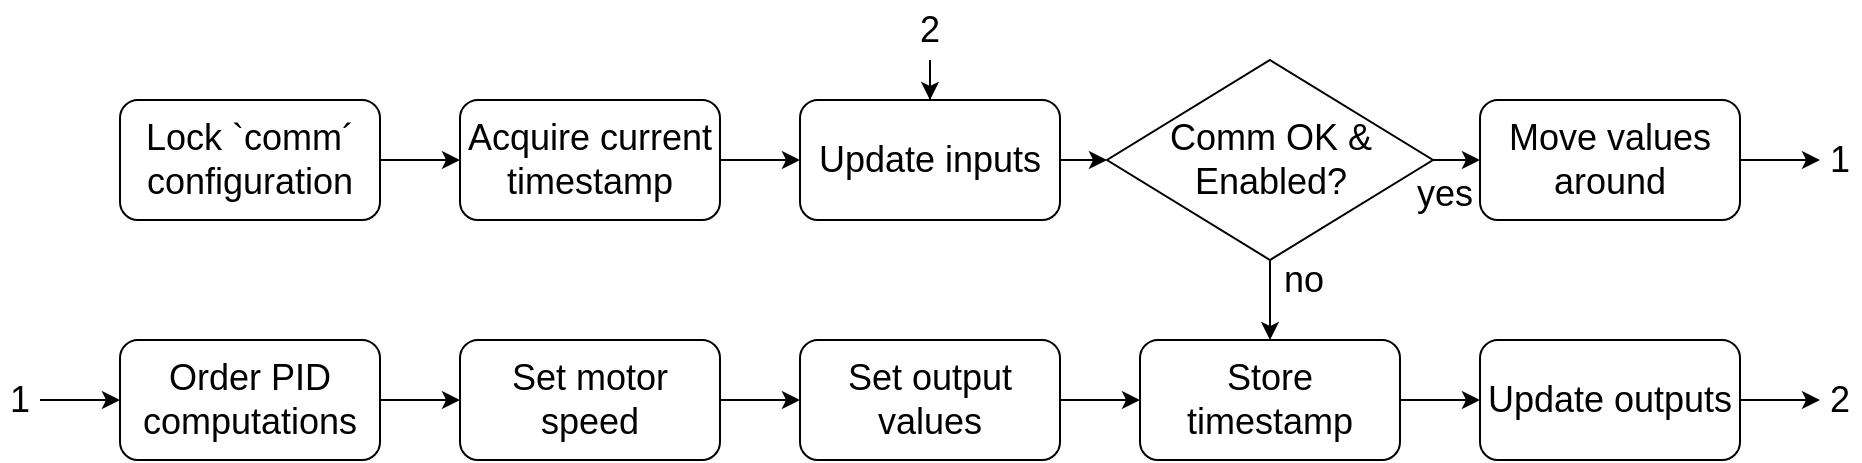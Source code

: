 <mxfile version="15.5.9" type="device"><diagram id="vusQvkC3dF-f3O6aiXGd" name="Page-1"><mxGraphModel dx="1673" dy="918" grid="1" gridSize="10" guides="1" tooltips="1" connect="1" arrows="1" fold="1" page="1" pageScale="1" pageWidth="827" pageHeight="1169" math="0" shadow="0"><root><mxCell id="0"/><mxCell id="1" parent="0"/><mxCell id="j9oD87Y6tmXK34ySgVsv-6" style="edgeStyle=orthogonalEdgeStyle;rounded=0;orthogonalLoop=1;jettySize=auto;html=1;fontSize=18;" parent="1" source="j9oD87Y6tmXK34ySgVsv-1" target="j9oD87Y6tmXK34ySgVsv-2" edge="1"><mxGeometry relative="1" as="geometry"/></mxCell><mxCell id="j9oD87Y6tmXK34ySgVsv-1" value="Lock `comm´ configuration" style="rounded=1;whiteSpace=wrap;html=1;fontSize=18;" parent="1" vertex="1"><mxGeometry x="80" y="70" width="130" height="60" as="geometry"/></mxCell><mxCell id="j9oD87Y6tmXK34ySgVsv-7" style="edgeStyle=orthogonalEdgeStyle;rounded=0;orthogonalLoop=1;jettySize=auto;html=1;fontSize=18;" parent="1" source="j9oD87Y6tmXK34ySgVsv-2" target="j9oD87Y6tmXK34ySgVsv-3" edge="1"><mxGeometry relative="1" as="geometry"/></mxCell><mxCell id="j9oD87Y6tmXK34ySgVsv-2" value="Acquire current timestamp" style="rounded=1;whiteSpace=wrap;html=1;fontSize=18;" parent="1" vertex="1"><mxGeometry x="250" y="70" width="130" height="60" as="geometry"/></mxCell><mxCell id="j9oD87Y6tmXK34ySgVsv-8" style="edgeStyle=orthogonalEdgeStyle;rounded=0;orthogonalLoop=1;jettySize=auto;html=1;fontSize=18;entryX=0;entryY=0.5;entryDx=0;entryDy=0;" parent="1" source="j9oD87Y6tmXK34ySgVsv-3" target="4Pku6dcBHGOdgCHekJhX-1" edge="1"><mxGeometry relative="1" as="geometry"><mxPoint x="590" y="100" as="targetPoint"/></mxGeometry></mxCell><mxCell id="j9oD87Y6tmXK34ySgVsv-3" value="Update inputs" style="rounded=1;whiteSpace=wrap;html=1;fontSize=18;" parent="1" vertex="1"><mxGeometry x="420" y="70" width="130" height="60" as="geometry"/></mxCell><mxCell id="j9oD87Y6tmXK34ySgVsv-9" value="&lt;div&gt;yes&lt;/div&gt;" style="edgeStyle=orthogonalEdgeStyle;rounded=0;orthogonalLoop=1;jettySize=auto;html=1;fontSize=18;verticalAlign=top;spacing=2;exitX=1;exitY=0.5;exitDx=0;exitDy=0;" parent="1" source="4Pku6dcBHGOdgCHekJhX-1" target="j9oD87Y6tmXK34ySgVsv-5" edge="1"><mxGeometry x="0.365" relative="1" as="geometry"><mxPoint as="offset"/><mxPoint x="720" y="100" as="sourcePoint"/></mxGeometry></mxCell><mxCell id="j9oD87Y6tmXK34ySgVsv-22" value="no" style="edgeStyle=orthogonalEdgeStyle;rounded=0;orthogonalLoop=1;jettySize=auto;html=1;fontSize=18;align=left;exitX=0.5;exitY=1;exitDx=0;exitDy=0;" parent="1" source="4Pku6dcBHGOdgCHekJhX-1" target="j9oD87Y6tmXK34ySgVsv-15" edge="1"><mxGeometry x="-0.5" y="5" relative="1" as="geometry"><mxPoint as="offset"/><mxPoint x="690" y="160" as="sourcePoint"/></mxGeometry></mxCell><mxCell id="4Pku6dcBHGOdgCHekJhX-3" style="edgeStyle=orthogonalEdgeStyle;rounded=0;orthogonalLoop=1;jettySize=auto;html=1;fontSize=18;entryX=0;entryY=0.5;entryDx=0;entryDy=0;" edge="1" parent="1" source="j9oD87Y6tmXK34ySgVsv-5" target="4Pku6dcBHGOdgCHekJhX-4"><mxGeometry relative="1" as="geometry"><mxPoint x="920" y="100" as="targetPoint"/></mxGeometry></mxCell><mxCell id="j9oD87Y6tmXK34ySgVsv-5" value="&lt;div&gt;Move values around&lt;/div&gt;" style="rounded=1;whiteSpace=wrap;html=1;fontSize=18;" parent="1" vertex="1"><mxGeometry x="760" y="70" width="130" height="60" as="geometry"/></mxCell><mxCell id="j9oD87Y6tmXK34ySgVsv-13" style="edgeStyle=orthogonalEdgeStyle;rounded=0;orthogonalLoop=1;jettySize=auto;html=1;fontSize=18;" parent="1" source="j9oD87Y6tmXK34ySgVsv-10" target="j9oD87Y6tmXK34ySgVsv-12" edge="1"><mxGeometry relative="1" as="geometry"/></mxCell><mxCell id="j9oD87Y6tmXK34ySgVsv-10" value="Order PID computations" style="rounded=1;whiteSpace=wrap;html=1;fontSize=18;" parent="1" vertex="1"><mxGeometry x="80" y="190" width="130" height="60" as="geometry"/></mxCell><mxCell id="j9oD87Y6tmXK34ySgVsv-16" style="edgeStyle=orthogonalEdgeStyle;rounded=0;orthogonalLoop=1;jettySize=auto;html=1;fontSize=18;" parent="1" source="j9oD87Y6tmXK34ySgVsv-12" target="j9oD87Y6tmXK34ySgVsv-14" edge="1"><mxGeometry relative="1" as="geometry"/></mxCell><mxCell id="j9oD87Y6tmXK34ySgVsv-12" value="Set motor speed" style="rounded=1;whiteSpace=wrap;html=1;fontSize=18;" parent="1" vertex="1"><mxGeometry x="250" y="190" width="130" height="60" as="geometry"/></mxCell><mxCell id="j9oD87Y6tmXK34ySgVsv-17" style="edgeStyle=orthogonalEdgeStyle;rounded=0;orthogonalLoop=1;jettySize=auto;html=1;fontSize=18;" parent="1" source="j9oD87Y6tmXK34ySgVsv-14" target="j9oD87Y6tmXK34ySgVsv-15" edge="1"><mxGeometry relative="1" as="geometry"/></mxCell><mxCell id="j9oD87Y6tmXK34ySgVsv-14" value="Set output values" style="rounded=1;whiteSpace=wrap;html=1;fontSize=18;" parent="1" vertex="1"><mxGeometry x="420" y="190" width="130" height="60" as="geometry"/></mxCell><mxCell id="j9oD87Y6tmXK34ySgVsv-20" style="edgeStyle=orthogonalEdgeStyle;rounded=0;orthogonalLoop=1;jettySize=auto;html=1;fontSize=18;" parent="1" source="j9oD87Y6tmXK34ySgVsv-15" target="j9oD87Y6tmXK34ySgVsv-19" edge="1"><mxGeometry relative="1" as="geometry"/></mxCell><mxCell id="j9oD87Y6tmXK34ySgVsv-15" value="Store timestamp" style="rounded=1;whiteSpace=wrap;html=1;fontSize=18;" parent="1" vertex="1"><mxGeometry x="590" y="190" width="130" height="60" as="geometry"/></mxCell><mxCell id="4Pku6dcBHGOdgCHekJhX-9" style="edgeStyle=orthogonalEdgeStyle;rounded=0;orthogonalLoop=1;jettySize=auto;html=1;fontSize=18;entryX=0;entryY=0.5;entryDx=0;entryDy=0;" edge="1" parent="1" source="j9oD87Y6tmXK34ySgVsv-19" target="4Pku6dcBHGOdgCHekJhX-10"><mxGeometry relative="1" as="geometry"><mxPoint x="920" y="220" as="targetPoint"/></mxGeometry></mxCell><mxCell id="j9oD87Y6tmXK34ySgVsv-19" value="Update outputs" style="rounded=1;whiteSpace=wrap;html=1;fontSize=18;" parent="1" vertex="1"><mxGeometry x="760" y="190" width="130" height="60" as="geometry"/></mxCell><mxCell id="4Pku6dcBHGOdgCHekJhX-1" value="&lt;div style=&quot;font-size: 18px&quot;&gt;Comm OK &amp;amp; Enabled?&lt;/div&gt;" style="rhombus;whiteSpace=wrap;html=1;fontSize=18;" vertex="1" parent="1"><mxGeometry x="573.5" y="50" width="163" height="100" as="geometry"/></mxCell><mxCell id="4Pku6dcBHGOdgCHekJhX-4" value="1" style="text;html=1;strokeColor=none;fillColor=none;align=center;verticalAlign=middle;whiteSpace=wrap;rounded=0;fontSize=18;" vertex="1" parent="1"><mxGeometry x="930" y="85" width="20" height="30" as="geometry"/></mxCell><mxCell id="4Pku6dcBHGOdgCHekJhX-6" style="edgeStyle=orthogonalEdgeStyle;rounded=0;orthogonalLoop=1;jettySize=auto;html=1;fontSize=18;" edge="1" parent="1" source="4Pku6dcBHGOdgCHekJhX-5" target="j9oD87Y6tmXK34ySgVsv-10"><mxGeometry relative="1" as="geometry"/></mxCell><mxCell id="4Pku6dcBHGOdgCHekJhX-5" value="1" style="text;html=1;strokeColor=none;fillColor=none;align=center;verticalAlign=middle;whiteSpace=wrap;rounded=0;fontSize=18;" vertex="1" parent="1"><mxGeometry x="20" y="205" width="20" height="30" as="geometry"/></mxCell><mxCell id="4Pku6dcBHGOdgCHekJhX-8" style="edgeStyle=orthogonalEdgeStyle;rounded=0;orthogonalLoop=1;jettySize=auto;html=1;fontSize=18;" edge="1" parent="1" source="4Pku6dcBHGOdgCHekJhX-7" target="j9oD87Y6tmXK34ySgVsv-3"><mxGeometry relative="1" as="geometry"/></mxCell><mxCell id="4Pku6dcBHGOdgCHekJhX-7" value="2" style="text;html=1;strokeColor=none;fillColor=none;align=center;verticalAlign=middle;whiteSpace=wrap;rounded=0;fontSize=18;" vertex="1" parent="1"><mxGeometry x="455" y="20" width="60" height="30" as="geometry"/></mxCell><mxCell id="4Pku6dcBHGOdgCHekJhX-10" value="2" style="text;html=1;strokeColor=none;fillColor=none;align=center;verticalAlign=middle;whiteSpace=wrap;rounded=0;fontSize=18;" vertex="1" parent="1"><mxGeometry x="930" y="205" width="20" height="30" as="geometry"/></mxCell></root></mxGraphModel></diagram></mxfile>